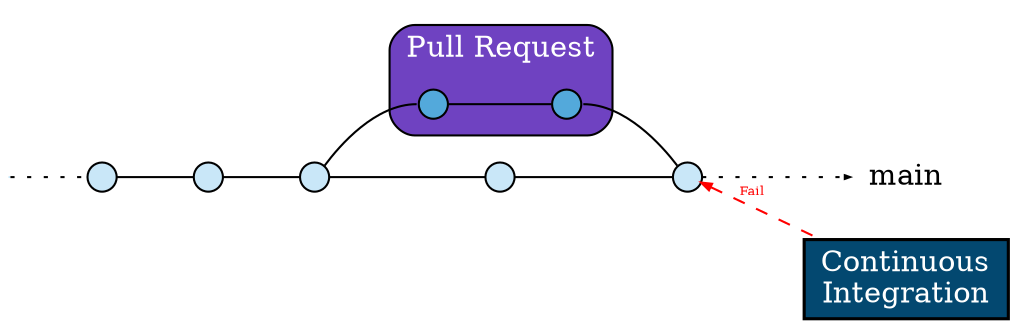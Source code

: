  strict digraph g {
    rankdir="LR";
    forcelabels=false;
    newrank=false;

    // general
    node [style=filled, color="black", fontcolor="black"];
    edge [color="black", arrowhead=none];

    // graph
    node [width=0.2, height=0.2, fixedsize=true, label="", shape=circle, fillcolor="#FF0000"]


    subgraph main {
        node [group="main", fillcolor="#C9E7F8"];
        ms;
        m0;
        m1;
        m2;
        me;
        mmerge;

        ms:e -> m0:w [style=dotted, arrowhead=none];
        m0:e -> m1:w;
        m1:e -> m2:w;
        m2:e -> m2bis:w;
        m2bis:e -> mmerge;
        mmerge:e -> me:w [style=dotted, arrowhead=normal, arrowsize=0.25];
    }

    subgraph {
        rank=min;
        ms [width=0, height=0, penwidth=0];
    }

    subgraph {
        rank=sink;
        me [label="main", shape=none, fixedsize=false, fillcolor=none, fontcolor=black];
    }

    subgraph pr {
        subgraph cluster_pr {
            subgraph {
                rank=same;
                pr11 [group="pr", fillcolor="#53A9DB"];
            }
            label="Pull Request";
            style="rounded,filled";
            fillcolor="#6F42C1";
            fontcolor="white";
            pr12 [group="pr", fillcolor="#53A9DB"];
            pr11 -> pr12;
        }
    }

    m2 -> pr11:w;
    pr12:e -> mmerge;

    subgraph ci {
        // CI connections
        ci [label="Continuous\nIntegration", fixedsize=false, shape="box", style="filled", fillcolor="#034870", fontcolor=white, penwidth=1.5]
        edge [arrowhead=none, style=dashed, arrowsize=0.5, arrowtail=normal, color="#19d642", dir=both, penwidth=1, fontcolor="#19d642", fontsize="6pt"];
        mmerge -> ci [label="Fail", color="red", fontcolor="red"];
    }
}

